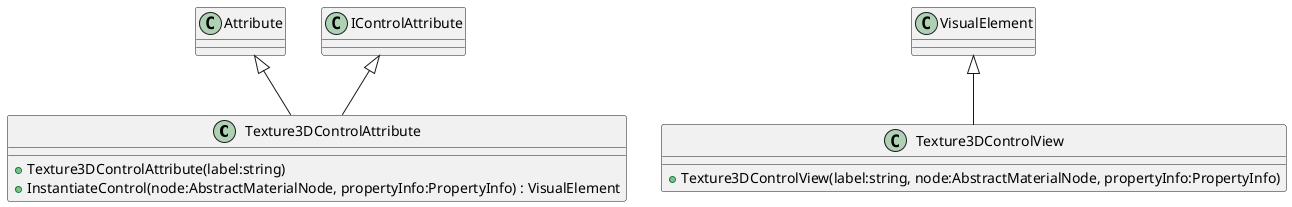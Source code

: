 @startuml
class Texture3DControlAttribute {
    + Texture3DControlAttribute(label:string)
    + InstantiateControl(node:AbstractMaterialNode, propertyInfo:PropertyInfo) : VisualElement
}
class Texture3DControlView {
    + Texture3DControlView(label:string, node:AbstractMaterialNode, propertyInfo:PropertyInfo)
}
Attribute <|-- Texture3DControlAttribute
IControlAttribute <|-- Texture3DControlAttribute
VisualElement <|-- Texture3DControlView
@enduml
